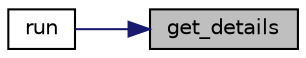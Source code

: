 digraph "get_details"
{
 // LATEX_PDF_SIZE
  edge [fontname="Helvetica",fontsize="10",labelfontname="Helvetica",labelfontsize="10"];
  node [fontname="Helvetica",fontsize="10",shape=record];
  rankdir="RL";
  Node1 [label="get_details",height=0.2,width=0.4,color="black", fillcolor="grey75", style="filled", fontcolor="black",tooltip=" "];
  Node1 -> Node2 [dir="back",color="midnightblue",fontsize="10",style="solid"];
  Node2 [label="run",height=0.2,width=0.4,color="black", fillcolor="white", style="filled",URL="$d9/db6/a00146.html#ad22709b2e67308af35f55680d5a026e0",tooltip=" "];
}
